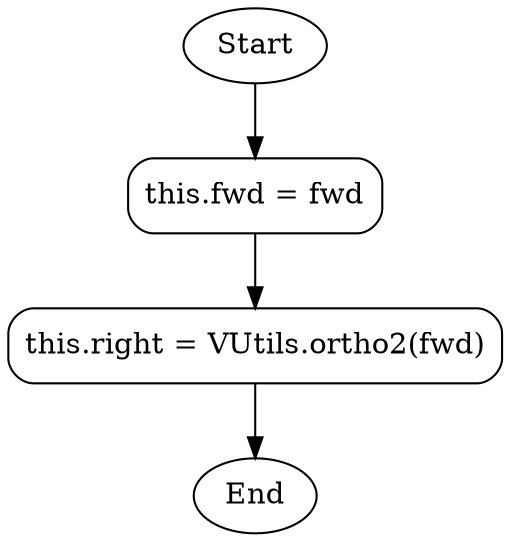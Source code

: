 digraph G_Transform2d_computeBase {
    rankdir=TB;
    node [shape=box, style=rounded];
    Start [shape=ellipse];
    End [shape=ellipse];
    A [label="this.fwd = fwd"];
    B [label="this.right = VUtils.ortho2(fwd)"];
    Start -> A -> B -> End;
}